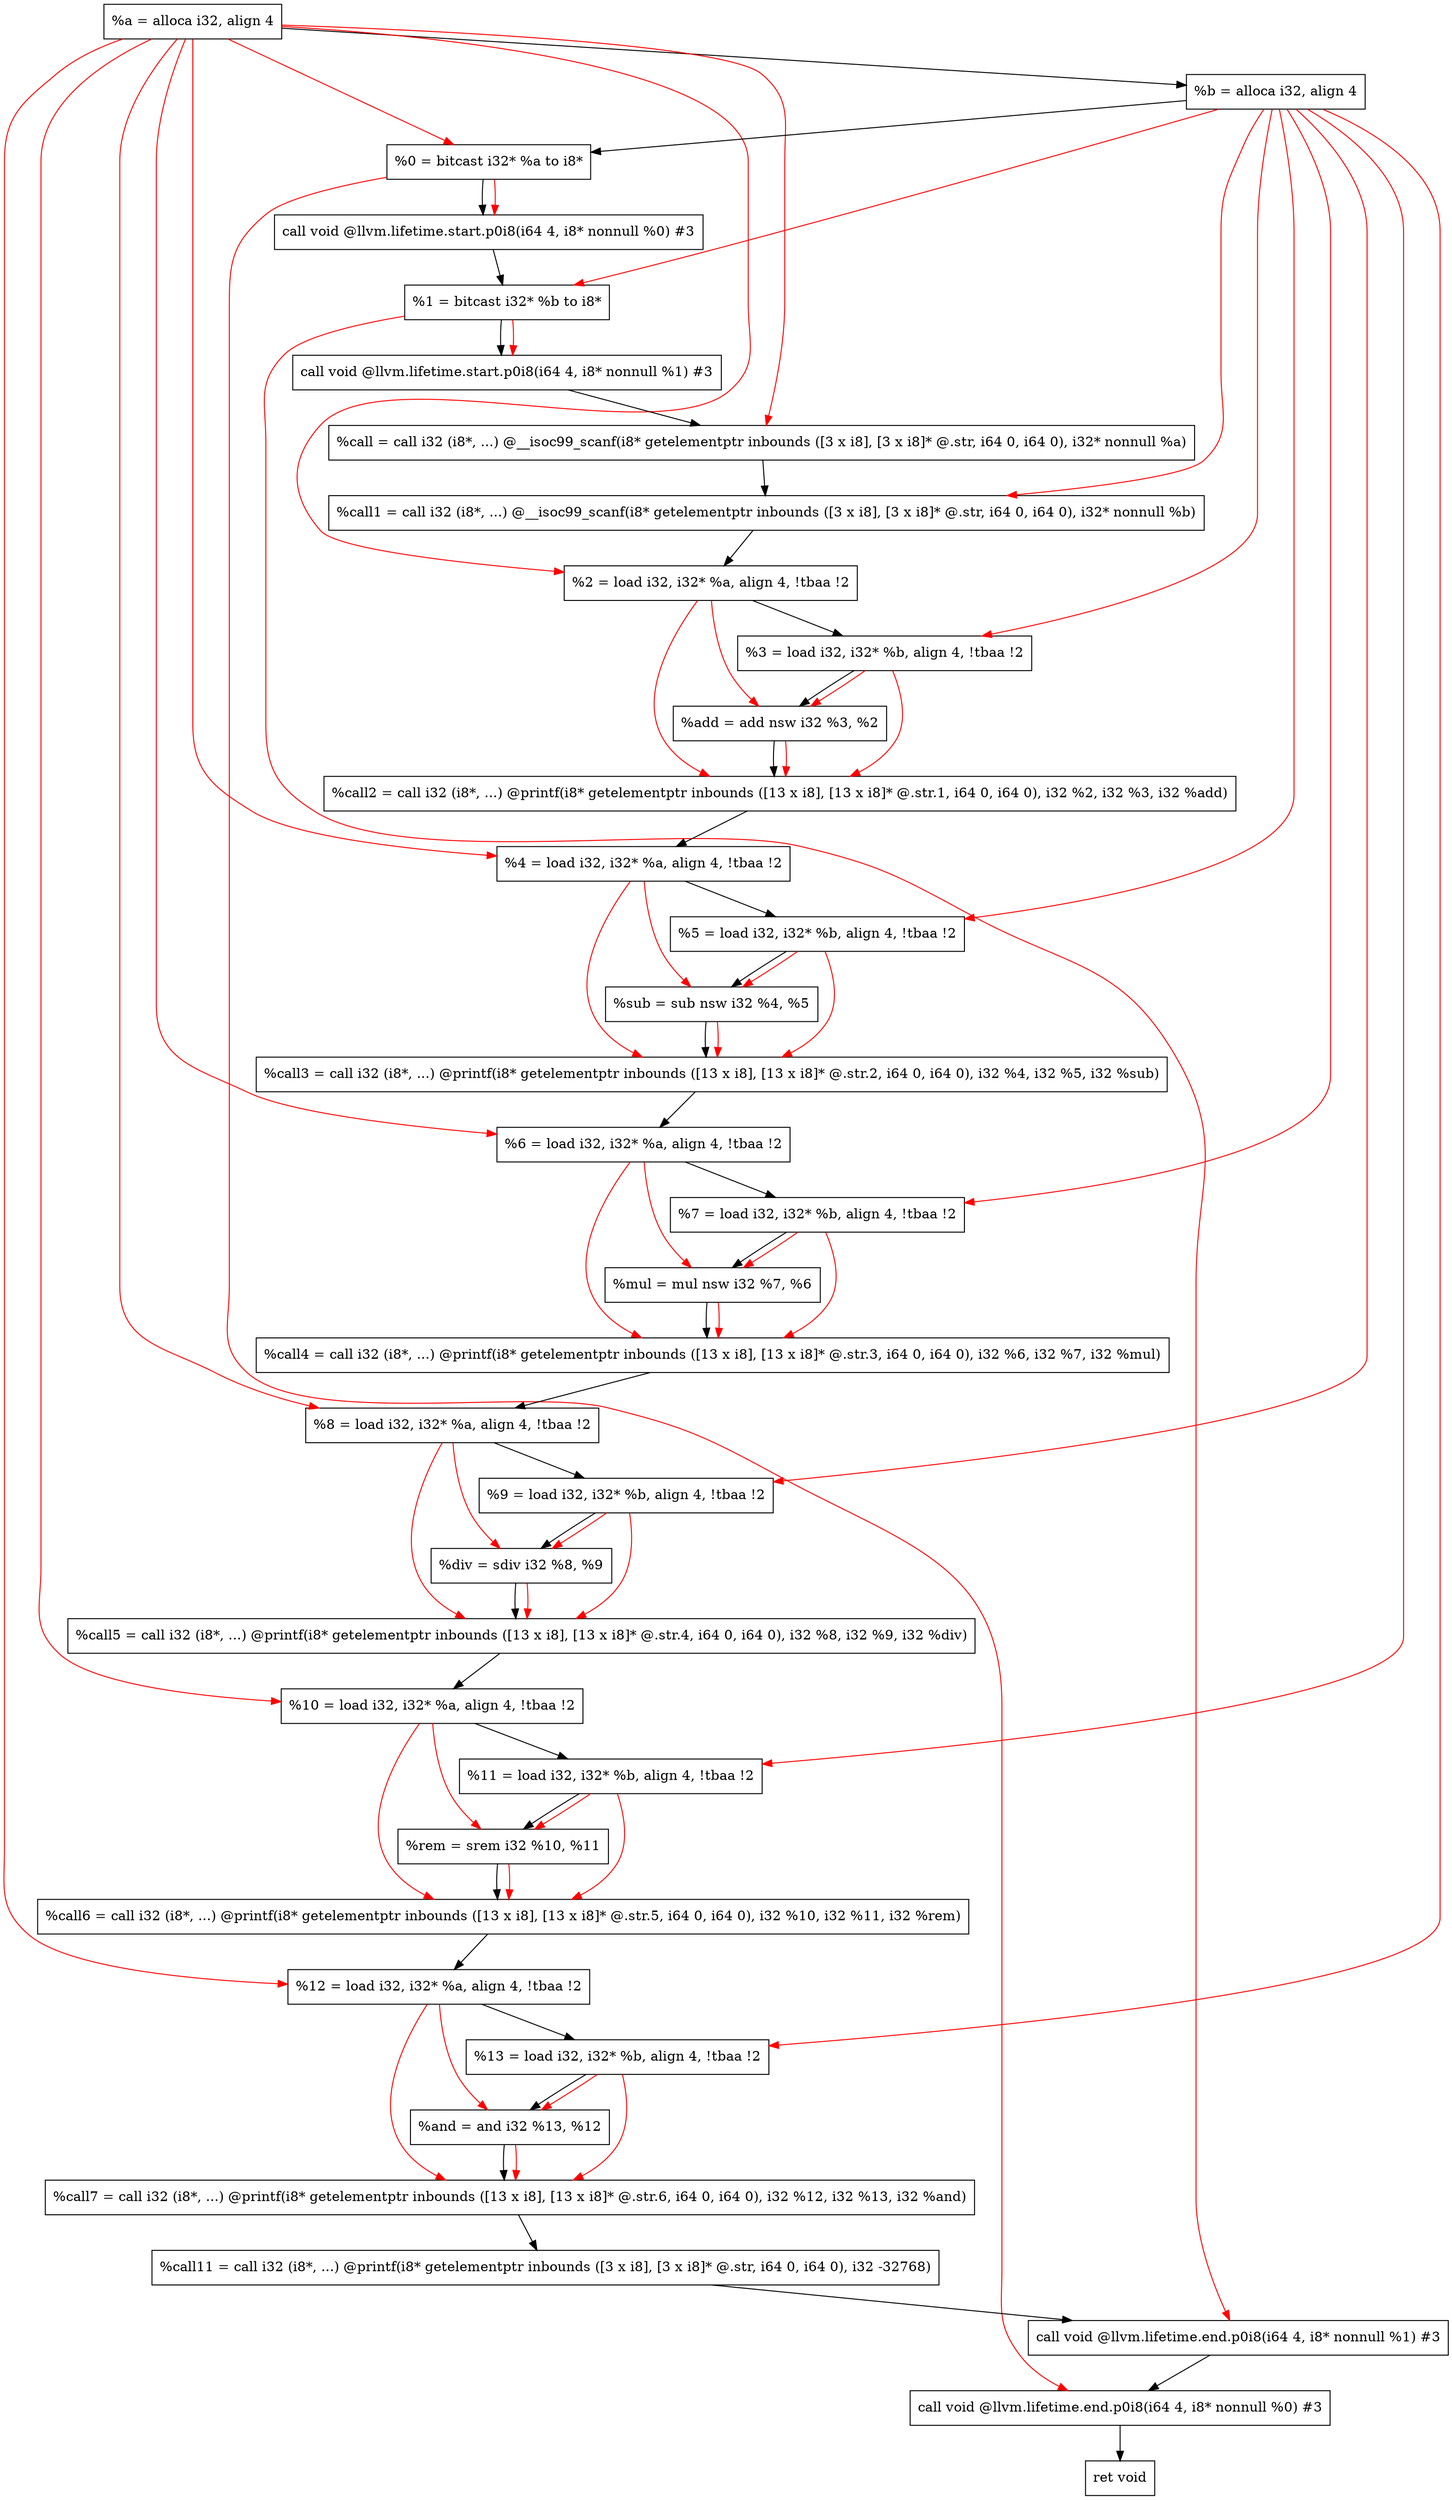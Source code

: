 digraph "CDFG for'func' function" {
	Node0x557d98e7ef58[shape=record, label="  %a = alloca i32, align 4"];
	Node0x557d98e7f618[shape=record, label="  %b = alloca i32, align 4"];
	Node0x557d98e7f698[shape=record, label="  %0 = bitcast i32* %a to i8*"];
	Node0x557d98e7faf8[shape=record, label="  call void @llvm.lifetime.start.p0i8(i64 4, i8* nonnull %0) #3"];
	Node0x557d98e7fbd8[shape=record, label="  %1 = bitcast i32* %b to i8*"];
	Node0x557d98e7fcd8[shape=record, label="  call void @llvm.lifetime.start.p0i8(i64 4, i8* nonnull %1) #3"];
	Node0x557d98e800e8[shape=record, label="  %call = call i32 (i8*, ...) @__isoc99_scanf(i8* getelementptr inbounds ([3 x i8], [3 x i8]* @.str, i64 0, i64 0), i32* nonnull %a)"];
	Node0x557d98e801d8[shape=record, label="  %call1 = call i32 (i8*, ...) @__isoc99_scanf(i8* getelementptr inbounds ([3 x i8], [3 x i8]* @.str, i64 0, i64 0), i32* nonnull %b)"];
	Node0x557d98e80298[shape=record, label="  %2 = load i32, i32* %a, align 4, !tbaa !2"];
	Node0x557d98e811d8[shape=record, label="  %3 = load i32, i32* %b, align 4, !tbaa !2"];
	Node0x557d98e81860[shape=record, label="  %add = add nsw i32 %3, %2"];
	Node0x557d98e81a48[shape=record, label="  %call2 = call i32 (i8*, ...) @printf(i8* getelementptr inbounds ([13 x i8], [13 x i8]* @.str.1, i64 0, i64 0), i32 %2, i32 %3, i32 %add)"];
	Node0x557d98e81b28[shape=record, label="  %4 = load i32, i32* %a, align 4, !tbaa !2"];
	Node0x557d98e81bd8[shape=record, label="  %5 = load i32, i32* %b, align 4, !tbaa !2"];
	Node0x557d98e81c50[shape=record, label="  %sub = sub nsw i32 %4, %5"];
	Node0x557d98e81dc8[shape=record, label="  %call3 = call i32 (i8*, ...) @printf(i8* getelementptr inbounds ([13 x i8], [13 x i8]* @.str.2, i64 0, i64 0), i32 %4, i32 %5, i32 %sub)"];
	Node0x557d98e81e88[shape=record, label="  %6 = load i32, i32* %a, align 4, !tbaa !2"];
	Node0x557d98e81ee8[shape=record, label="  %7 = load i32, i32* %b, align 4, !tbaa !2"];
	Node0x557d98e81f60[shape=record, label="  %mul = mul nsw i32 %7, %6"];
	Node0x557d98e820d8[shape=record, label="  %call4 = call i32 (i8*, ...) @printf(i8* getelementptr inbounds ([13 x i8], [13 x i8]* @.str.3, i64 0, i64 0), i32 %6, i32 %7, i32 %mul)"];
	Node0x557d98e82198[shape=record, label="  %8 = load i32, i32* %a, align 4, !tbaa !2"];
	Node0x557d98e821f8[shape=record, label="  %9 = load i32, i32* %b, align 4, !tbaa !2"];
	Node0x557d98e82270[shape=record, label="  %div = sdiv i32 %8, %9"];
	Node0x557d98e823e8[shape=record, label="  %call5 = call i32 (i8*, ...) @printf(i8* getelementptr inbounds ([13 x i8], [13 x i8]* @.str.4, i64 0, i64 0), i32 %8, i32 %9, i32 %div)"];
	Node0x557d98e825f8[shape=record, label="  %10 = load i32, i32* %a, align 4, !tbaa !2"];
	Node0x557d98e82658[shape=record, label="  %11 = load i32, i32* %b, align 4, !tbaa !2"];
	Node0x557d98e826d0[shape=record, label="  %rem = srem i32 %10, %11"];
	Node0x557d98e82848[shape=record, label="  %call6 = call i32 (i8*, ...) @printf(i8* getelementptr inbounds ([13 x i8], [13 x i8]* @.str.5, i64 0, i64 0), i32 %10, i32 %11, i32 %rem)"];
	Node0x557d98e82908[shape=record, label="  %12 = load i32, i32* %a, align 4, !tbaa !2"];
	Node0x557d98e82968[shape=record, label="  %13 = load i32, i32* %b, align 4, !tbaa !2"];
	Node0x557d98e829e0[shape=record, label="  %and = and i32 %13, %12"];
	Node0x557d98e82b58[shape=record, label="  %call7 = call i32 (i8*, ...) @printf(i8* getelementptr inbounds ([13 x i8], [13 x i8]* @.str.6, i64 0, i64 0), i32 %12, i32 %13, i32 %and)"];
	Node0x557d98e82c68[shape=record, label="  %call11 = call i32 (i8*, ...) @printf(i8* getelementptr inbounds ([3 x i8], [3 x i8]* @.str, i64 0, i64 0), i32 -32768)"];
	Node0x557d98e82ea8[shape=record, label="  call void @llvm.lifetime.end.p0i8(i64 4, i8* nonnull %1) #3"];
	Node0x557d98e83008[shape=record, label="  call void @llvm.lifetime.end.p0i8(i64 4, i8* nonnull %0) #3"];
	Node0x557d98e830b0[shape=record, label="  ret void"];
	Node0x557d98e7ef58 -> Node0x557d98e7f618
	Node0x557d98e7f618 -> Node0x557d98e7f698
	Node0x557d98e7f698 -> Node0x557d98e7faf8
	Node0x557d98e7faf8 -> Node0x557d98e7fbd8
	Node0x557d98e7fbd8 -> Node0x557d98e7fcd8
	Node0x557d98e7fcd8 -> Node0x557d98e800e8
	Node0x557d98e800e8 -> Node0x557d98e801d8
	Node0x557d98e801d8 -> Node0x557d98e80298
	Node0x557d98e80298 -> Node0x557d98e811d8
	Node0x557d98e811d8 -> Node0x557d98e81860
	Node0x557d98e81860 -> Node0x557d98e81a48
	Node0x557d98e81a48 -> Node0x557d98e81b28
	Node0x557d98e81b28 -> Node0x557d98e81bd8
	Node0x557d98e81bd8 -> Node0x557d98e81c50
	Node0x557d98e81c50 -> Node0x557d98e81dc8
	Node0x557d98e81dc8 -> Node0x557d98e81e88
	Node0x557d98e81e88 -> Node0x557d98e81ee8
	Node0x557d98e81ee8 -> Node0x557d98e81f60
	Node0x557d98e81f60 -> Node0x557d98e820d8
	Node0x557d98e820d8 -> Node0x557d98e82198
	Node0x557d98e82198 -> Node0x557d98e821f8
	Node0x557d98e821f8 -> Node0x557d98e82270
	Node0x557d98e82270 -> Node0x557d98e823e8
	Node0x557d98e823e8 -> Node0x557d98e825f8
	Node0x557d98e825f8 -> Node0x557d98e82658
	Node0x557d98e82658 -> Node0x557d98e826d0
	Node0x557d98e826d0 -> Node0x557d98e82848
	Node0x557d98e82848 -> Node0x557d98e82908
	Node0x557d98e82908 -> Node0x557d98e82968
	Node0x557d98e82968 -> Node0x557d98e829e0
	Node0x557d98e829e0 -> Node0x557d98e82b58
	Node0x557d98e82b58 -> Node0x557d98e82c68
	Node0x557d98e82c68 -> Node0x557d98e82ea8
	Node0x557d98e82ea8 -> Node0x557d98e83008
	Node0x557d98e83008 -> Node0x557d98e830b0
edge [color=red]
	Node0x557d98e7ef58 -> Node0x557d98e7f698
	Node0x557d98e7f698 -> Node0x557d98e7faf8
	Node0x557d98e7f618 -> Node0x557d98e7fbd8
	Node0x557d98e7fbd8 -> Node0x557d98e7fcd8
	Node0x557d98e7ef58 -> Node0x557d98e800e8
	Node0x557d98e7f618 -> Node0x557d98e801d8
	Node0x557d98e7ef58 -> Node0x557d98e80298
	Node0x557d98e7f618 -> Node0x557d98e811d8
	Node0x557d98e811d8 -> Node0x557d98e81860
	Node0x557d98e80298 -> Node0x557d98e81860
	Node0x557d98e80298 -> Node0x557d98e81a48
	Node0x557d98e811d8 -> Node0x557d98e81a48
	Node0x557d98e81860 -> Node0x557d98e81a48
	Node0x557d98e7ef58 -> Node0x557d98e81b28
	Node0x557d98e7f618 -> Node0x557d98e81bd8
	Node0x557d98e81b28 -> Node0x557d98e81c50
	Node0x557d98e81bd8 -> Node0x557d98e81c50
	Node0x557d98e81b28 -> Node0x557d98e81dc8
	Node0x557d98e81bd8 -> Node0x557d98e81dc8
	Node0x557d98e81c50 -> Node0x557d98e81dc8
	Node0x557d98e7ef58 -> Node0x557d98e81e88
	Node0x557d98e7f618 -> Node0x557d98e81ee8
	Node0x557d98e81ee8 -> Node0x557d98e81f60
	Node0x557d98e81e88 -> Node0x557d98e81f60
	Node0x557d98e81e88 -> Node0x557d98e820d8
	Node0x557d98e81ee8 -> Node0x557d98e820d8
	Node0x557d98e81f60 -> Node0x557d98e820d8
	Node0x557d98e7ef58 -> Node0x557d98e82198
	Node0x557d98e7f618 -> Node0x557d98e821f8
	Node0x557d98e82198 -> Node0x557d98e82270
	Node0x557d98e821f8 -> Node0x557d98e82270
	Node0x557d98e82198 -> Node0x557d98e823e8
	Node0x557d98e821f8 -> Node0x557d98e823e8
	Node0x557d98e82270 -> Node0x557d98e823e8
	Node0x557d98e7ef58 -> Node0x557d98e825f8
	Node0x557d98e7f618 -> Node0x557d98e82658
	Node0x557d98e825f8 -> Node0x557d98e826d0
	Node0x557d98e82658 -> Node0x557d98e826d0
	Node0x557d98e825f8 -> Node0x557d98e82848
	Node0x557d98e82658 -> Node0x557d98e82848
	Node0x557d98e826d0 -> Node0x557d98e82848
	Node0x557d98e7ef58 -> Node0x557d98e82908
	Node0x557d98e7f618 -> Node0x557d98e82968
	Node0x557d98e82968 -> Node0x557d98e829e0
	Node0x557d98e82908 -> Node0x557d98e829e0
	Node0x557d98e82908 -> Node0x557d98e82b58
	Node0x557d98e82968 -> Node0x557d98e82b58
	Node0x557d98e829e0 -> Node0x557d98e82b58
	Node0x557d98e7fbd8 -> Node0x557d98e82ea8
	Node0x557d98e7f698 -> Node0x557d98e83008
}
